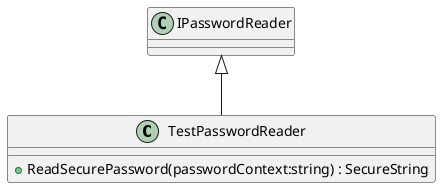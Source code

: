 @startuml
class TestPasswordReader {
    + ReadSecurePassword(passwordContext:string) : SecureString
}
IPasswordReader <|-- TestPasswordReader
@enduml
